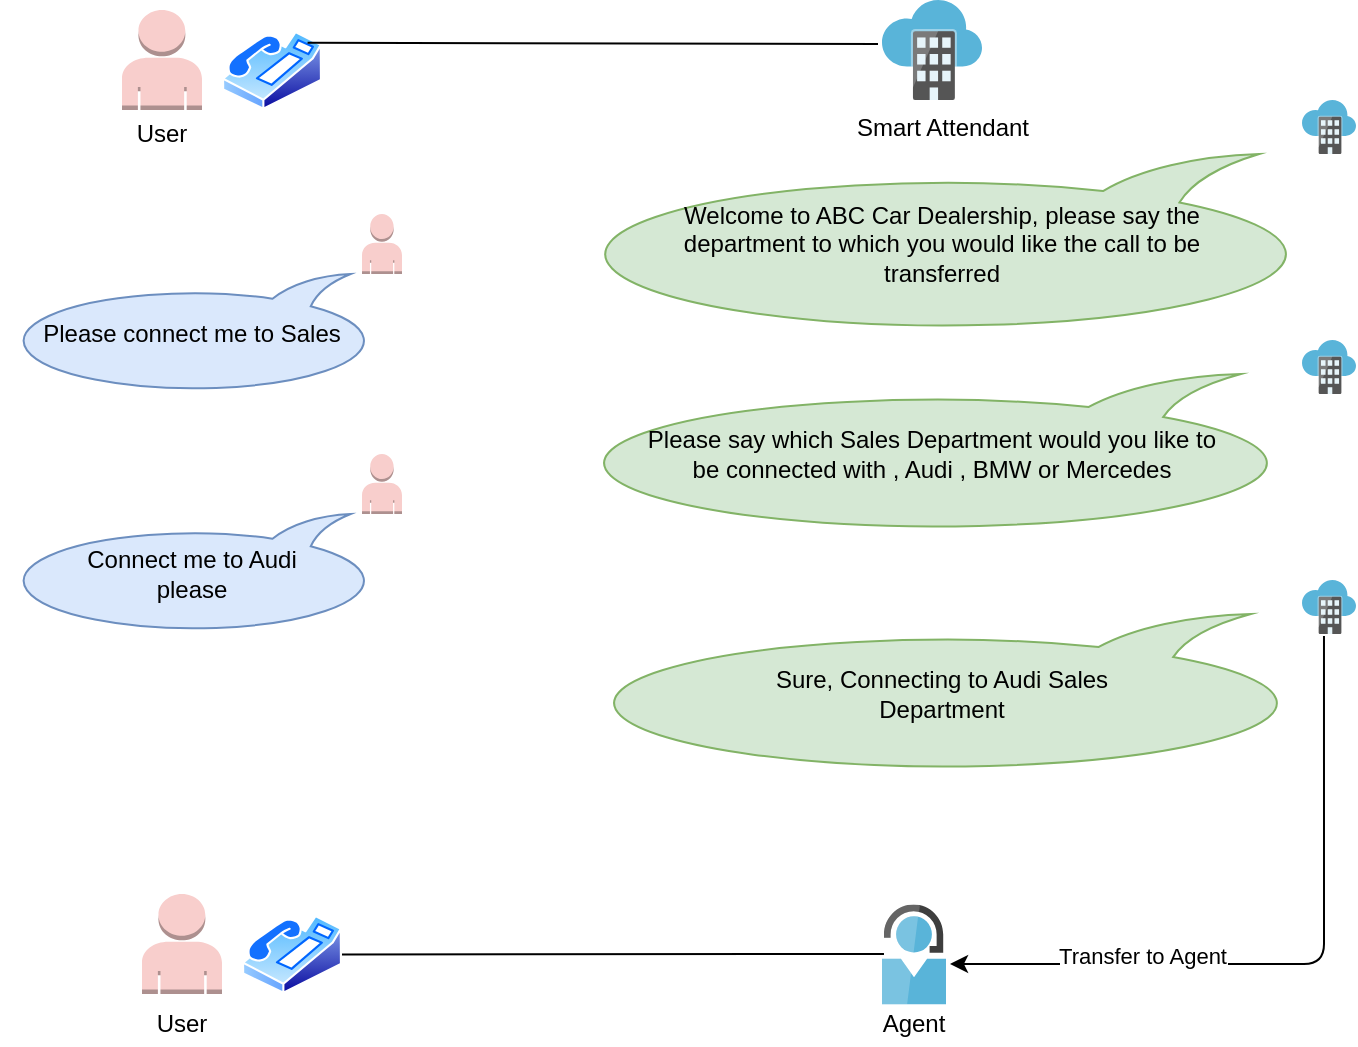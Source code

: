 <mxfile version="13.7.7" type="device"><diagram id="wXwnpmW_ulwdGeVrjBJk" name="Page-1"><mxGraphModel dx="786" dy="494" grid="1" gridSize="10" guides="1" tooltips="1" connect="1" arrows="1" fold="1" page="1" pageScale="1" pageWidth="850" pageHeight="1100" math="0" shadow="0"><root><mxCell id="0"/><mxCell id="1" parent="0"/><mxCell id="Z1Zqnl1awNTm1ROvTLgS-4" value="" style="aspect=fixed;perimeter=ellipsePerimeter;html=1;align=center;shadow=0;dashed=0;spacingTop=3;image;image=img/lib/active_directory/phone.svg;" vertex="1" parent="1"><mxGeometry x="200" y="58.5" width="50" height="39.5" as="geometry"/></mxCell><mxCell id="Z1Zqnl1awNTm1ROvTLgS-7" value="Please connect me to Sales" style="whiteSpace=wrap;html=1;shape=mxgraph.basic.oval_callout;direction=west;fillColor=#dae8fc;strokeColor=#6c8ebf;" vertex="1" parent="1"><mxGeometry x="90" y="180" width="190" height="60" as="geometry"/></mxCell><mxCell id="Z1Zqnl1awNTm1ROvTLgS-8" value="" style="aspect=fixed;html=1;points=[];align=center;image;fontSize=12;image=img/lib/mscae/Software_as_a_Service.svg;" vertex="1" parent="1"><mxGeometry x="530" y="43" width="50" height="50" as="geometry"/></mxCell><mxCell id="Z1Zqnl1awNTm1ROvTLgS-10" value="&lt;blockquote class=&quot;graf graf--blockquote&quot;&gt;Connect me to Audi please&lt;/blockquote&gt;" style="whiteSpace=wrap;html=1;shape=mxgraph.basic.oval_callout;direction=west;fillColor=#dae8fc;strokeColor=#6c8ebf;" vertex="1" parent="1"><mxGeometry x="90" y="300" width="190" height="60" as="geometry"/></mxCell><mxCell id="Z1Zqnl1awNTm1ROvTLgS-12" value="&lt;blockquote class=&quot;graf graf--blockquote&quot;&gt;Please say which Sales Department would you like to be connected with&amp;nbsp;, Audi&amp;nbsp;, BMW or Mercedes&lt;/blockquote&gt;" style="whiteSpace=wrap;html=1;shape=mxgraph.basic.oval_callout;align=center;direction=west;fillColor=#d5e8d4;strokeColor=#82b366;" vertex="1" parent="1"><mxGeometry x="370" y="230" width="370" height="80" as="geometry"/></mxCell><mxCell id="Z1Zqnl1awNTm1ROvTLgS-13" value="&lt;meta charset=&quot;utf-8&quot;&gt;&lt;blockquote class=&quot;graf graf--blockquote&quot;&gt;Welcome to ABC Car Dealership, please say the department to which you would like the call to be transferred&lt;/blockquote&gt;" style="whiteSpace=wrap;html=1;shape=mxgraph.basic.oval_callout;rounded=0;align=center;direction=west;fillColor=#d5e8d4;strokeColor=#82b366;" vertex="1" parent="1"><mxGeometry x="370" y="120" width="380" height="90" as="geometry"/></mxCell><mxCell id="Z1Zqnl1awNTm1ROvTLgS-14" value="" style="outlineConnect=0;dashed=0;verticalLabelPosition=bottom;verticalAlign=top;align=center;html=1;shape=mxgraph.aws3.user;fillColor=#f8cecc;strokeColor=#b85450;" vertex="1" parent="1"><mxGeometry x="270" y="150" width="20" height="30" as="geometry"/></mxCell><mxCell id="Z1Zqnl1awNTm1ROvTLgS-15" value="" style="outlineConnect=0;dashed=0;verticalLabelPosition=bottom;verticalAlign=top;align=center;html=1;shape=mxgraph.aws3.user;fillColor=#f8cecc;strokeColor=#b85450;" vertex="1" parent="1"><mxGeometry x="270" y="270" width="20" height="30" as="geometry"/></mxCell><mxCell id="Z1Zqnl1awNTm1ROvTLgS-16" value="" style="aspect=fixed;html=1;points=[];align=center;image;fontSize=12;image=img/lib/mscae/Software_as_a_Service.svg;" vertex="1" parent="1"><mxGeometry x="740" y="93" width="27" height="27" as="geometry"/></mxCell><mxCell id="Z1Zqnl1awNTm1ROvTLgS-17" value="" style="aspect=fixed;html=1;points=[];align=center;image;fontSize=12;image=img/lib/mscae/Software_as_a_Service.svg;" vertex="1" parent="1"><mxGeometry x="740" y="213" width="27" height="27" as="geometry"/></mxCell><mxCell id="Z1Zqnl1awNTm1ROvTLgS-18" value="&lt;blockquote class=&quot;graf graf--blockquote&quot;&gt;&lt;blockquote class=&quot;graf graf--blockquote&quot;&gt;Sure, Connecting to Audi Sales Department&lt;/blockquote&gt;&lt;/blockquote&gt;" style="whiteSpace=wrap;html=1;shape=mxgraph.basic.oval_callout;align=center;direction=west;fillColor=#d5e8d4;strokeColor=#82b366;" vertex="1" parent="1"><mxGeometry x="375" y="350" width="370" height="80" as="geometry"/></mxCell><mxCell id="Z1Zqnl1awNTm1ROvTLgS-19" value="" style="aspect=fixed;html=1;points=[];align=center;image;fontSize=12;image=img/lib/mscae/Software_as_a_Service.svg;" vertex="1" parent="1"><mxGeometry x="740" y="333" width="27" height="27" as="geometry"/></mxCell><mxCell id="Z1Zqnl1awNTm1ROvTLgS-20" value="" style="endArrow=none;html=1;entryX=-0.04;entryY=0.44;entryDx=0;entryDy=0;entryPerimeter=0;exitX=1;exitY=0;exitDx=0;exitDy=0;" edge="1" parent="1" source="Z1Zqnl1awNTm1ROvTLgS-4" target="Z1Zqnl1awNTm1ROvTLgS-8"><mxGeometry width="50" height="50" relative="1" as="geometry"><mxPoint x="270" y="80" as="sourcePoint"/><mxPoint x="480" y="230" as="targetPoint"/></mxGeometry></mxCell><mxCell id="Z1Zqnl1awNTm1ROvTLgS-22" value="" style="outlineConnect=0;dashed=0;verticalLabelPosition=bottom;verticalAlign=top;align=center;html=1;shape=mxgraph.aws3.user;fillColor=#f8cecc;strokeColor=#b85450;" vertex="1" parent="1"><mxGeometry x="160" y="490" width="40" height="50" as="geometry"/></mxCell><mxCell id="Z1Zqnl1awNTm1ROvTLgS-23" value="" style="aspect=fixed;perimeter=ellipsePerimeter;html=1;align=center;shadow=0;dashed=0;spacingTop=3;image;image=img/lib/active_directory/phone.svg;" vertex="1" parent="1"><mxGeometry x="210" y="500.5" width="50" height="39.5" as="geometry"/></mxCell><mxCell id="Z1Zqnl1awNTm1ROvTLgS-24" value="" style="aspect=fixed;html=1;points=[];align=center;image;fontSize=12;image=img/lib/mscae/Support_2.svg;rounded=0;" vertex="1" parent="1"><mxGeometry x="530" y="495.25" width="32" height="50" as="geometry"/></mxCell><mxCell id="Z1Zqnl1awNTm1ROvTLgS-25" value="" style="edgeStyle=segmentEdgeStyle;endArrow=classic;html=1;exitX=0.407;exitY=1.037;exitDx=0;exitDy=0;exitPerimeter=0;entryX=1.063;entryY=0.595;entryDx=0;entryDy=0;entryPerimeter=0;" edge="1" parent="1" source="Z1Zqnl1awNTm1ROvTLgS-19" target="Z1Zqnl1awNTm1ROvTLgS-24"><mxGeometry width="50" height="50" relative="1" as="geometry"><mxPoint x="430" y="520" as="sourcePoint"/><mxPoint x="480" y="470" as="targetPoint"/><Array as="points"><mxPoint x="751" y="525"/></Array></mxGeometry></mxCell><mxCell id="Z1Zqnl1awNTm1ROvTLgS-32" value="Transfer to Agent" style="edgeLabel;html=1;align=center;verticalAlign=middle;resizable=0;points=[];" vertex="1" connectable="0" parent="Z1Zqnl1awNTm1ROvTLgS-25"><mxGeometry x="-0.066" y="-52" relative="1" as="geometry"><mxPoint x="-91" y="47.25" as="offset"/></mxGeometry></mxCell><mxCell id="Z1Zqnl1awNTm1ROvTLgS-26" value="" style="endArrow=none;html=1;exitX=1;exitY=0.5;exitDx=0;exitDy=0;entryX=0.031;entryY=0.495;entryDx=0;entryDy=0;entryPerimeter=0;" edge="1" parent="1" source="Z1Zqnl1awNTm1ROvTLgS-23" target="Z1Zqnl1awNTm1ROvTLgS-24"><mxGeometry width="50" height="50" relative="1" as="geometry"><mxPoint x="430" y="520" as="sourcePoint"/><mxPoint x="480" y="470" as="targetPoint"/></mxGeometry></mxCell><mxCell id="Z1Zqnl1awNTm1ROvTLgS-27" value="" style="outlineConnect=0;dashed=0;verticalLabelPosition=bottom;verticalAlign=top;align=center;html=1;shape=mxgraph.aws3.user;fillColor=#f8cecc;strokeColor=#b85450;" vertex="1" parent="1"><mxGeometry x="150" y="48" width="40" height="50" as="geometry"/></mxCell><mxCell id="Z1Zqnl1awNTm1ROvTLgS-28" value="Agent" style="text;html=1;strokeColor=none;fillColor=none;align=center;verticalAlign=middle;whiteSpace=wrap;rounded=0;" vertex="1" parent="1"><mxGeometry x="526" y="545.25" width="40" height="20" as="geometry"/></mxCell><mxCell id="Z1Zqnl1awNTm1ROvTLgS-29" value="User" style="text;html=1;strokeColor=none;fillColor=none;align=center;verticalAlign=middle;whiteSpace=wrap;rounded=0;" vertex="1" parent="1"><mxGeometry x="160" y="545.25" width="40" height="20" as="geometry"/></mxCell><mxCell id="Z1Zqnl1awNTm1ROvTLgS-30" value="Smart Attendant" style="text;html=1;strokeColor=none;fillColor=none;align=center;verticalAlign=middle;whiteSpace=wrap;rounded=0;" vertex="1" parent="1"><mxGeometry x="507.5" y="96.5" width="105" height="20" as="geometry"/></mxCell><mxCell id="Z1Zqnl1awNTm1ROvTLgS-31" value="User" style="text;html=1;strokeColor=none;fillColor=none;align=center;verticalAlign=middle;whiteSpace=wrap;rounded=0;" vertex="1" parent="1"><mxGeometry x="150" y="100" width="40" height="20" as="geometry"/></mxCell></root></mxGraphModel></diagram></mxfile>